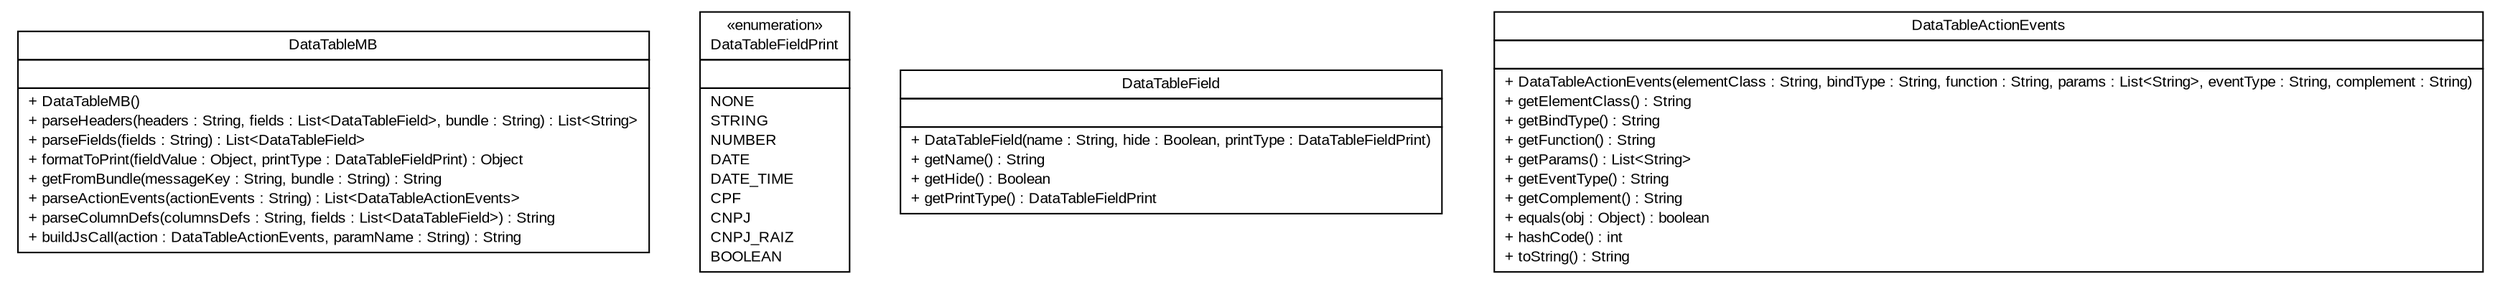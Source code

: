 #!/usr/local/bin/dot
#
# Class diagram 
# Generated by UMLGraph version R5_6 (http://www.umlgraph.org/)
#

digraph G {
	edge [fontname="arial",fontsize=10,labelfontname="arial",labelfontsize=10];
	node [fontname="arial",fontsize=10,shape=plaintext];
	nodesep=0.25;
	ranksep=0.5;
	// br.gov.to.sefaz.presentation.managedbean.composites.DataTableMB
	c12080 [label=<<table title="br.gov.to.sefaz.presentation.managedbean.composites.DataTableMB" border="0" cellborder="1" cellspacing="0" cellpadding="2" port="p" href="./DataTableMB.html">
		<tr><td><table border="0" cellspacing="0" cellpadding="1">
<tr><td align="center" balign="center"> DataTableMB </td></tr>
		</table></td></tr>
		<tr><td><table border="0" cellspacing="0" cellpadding="1">
<tr><td align="left" balign="left">  </td></tr>
		</table></td></tr>
		<tr><td><table border="0" cellspacing="0" cellpadding="1">
<tr><td align="left" balign="left"> + DataTableMB() </td></tr>
<tr><td align="left" balign="left"> + parseHeaders(headers : String, fields : List&lt;DataTableField&gt;, bundle : String) : List&lt;String&gt; </td></tr>
<tr><td align="left" balign="left"> + parseFields(fields : String) : List&lt;DataTableField&gt; </td></tr>
<tr><td align="left" balign="left"> + formatToPrint(fieldValue : Object, printType : DataTableFieldPrint) : Object </td></tr>
<tr><td align="left" balign="left"> + getFromBundle(messageKey : String, bundle : String) : String </td></tr>
<tr><td align="left" balign="left"> + parseActionEvents(actionEvents : String) : List&lt;DataTableActionEvents&gt; </td></tr>
<tr><td align="left" balign="left"> + parseColumnDefs(columnsDefs : String, fields : List&lt;DataTableField&gt;) : String </td></tr>
<tr><td align="left" balign="left"> + buildJsCall(action : DataTableActionEvents, paramName : String) : String </td></tr>
		</table></td></tr>
		</table>>, URL="./DataTableMB.html", fontname="arial", fontcolor="black", fontsize=10.0];
	// br.gov.to.sefaz.presentation.managedbean.composites.DataTableFieldPrint
	c12081 [label=<<table title="br.gov.to.sefaz.presentation.managedbean.composites.DataTableFieldPrint" border="0" cellborder="1" cellspacing="0" cellpadding="2" port="p" href="./DataTableFieldPrint.html">
		<tr><td><table border="0" cellspacing="0" cellpadding="1">
<tr><td align="center" balign="center"> &#171;enumeration&#187; </td></tr>
<tr><td align="center" balign="center"> DataTableFieldPrint </td></tr>
		</table></td></tr>
		<tr><td><table border="0" cellspacing="0" cellpadding="1">
<tr><td align="left" balign="left">  </td></tr>
		</table></td></tr>
		<tr><td><table border="0" cellspacing="0" cellpadding="1">
<tr><td align="left" balign="left"> NONE </td></tr>
<tr><td align="left" balign="left"> STRING </td></tr>
<tr><td align="left" balign="left"> NUMBER </td></tr>
<tr><td align="left" balign="left"> DATE </td></tr>
<tr><td align="left" balign="left"> DATE_TIME </td></tr>
<tr><td align="left" balign="left"> CPF </td></tr>
<tr><td align="left" balign="left"> CNPJ </td></tr>
<tr><td align="left" balign="left"> CNPJ_RAIZ </td></tr>
<tr><td align="left" balign="left"> BOOLEAN </td></tr>
		</table></td></tr>
		</table>>, URL="./DataTableFieldPrint.html", fontname="arial", fontcolor="black", fontsize=10.0];
	// br.gov.to.sefaz.presentation.managedbean.composites.DataTableField
	c12082 [label=<<table title="br.gov.to.sefaz.presentation.managedbean.composites.DataTableField" border="0" cellborder="1" cellspacing="0" cellpadding="2" port="p" href="./DataTableField.html">
		<tr><td><table border="0" cellspacing="0" cellpadding="1">
<tr><td align="center" balign="center"> DataTableField </td></tr>
		</table></td></tr>
		<tr><td><table border="0" cellspacing="0" cellpadding="1">
<tr><td align="left" balign="left">  </td></tr>
		</table></td></tr>
		<tr><td><table border="0" cellspacing="0" cellpadding="1">
<tr><td align="left" balign="left"> + DataTableField(name : String, hide : Boolean, printType : DataTableFieldPrint) </td></tr>
<tr><td align="left" balign="left"> + getName() : String </td></tr>
<tr><td align="left" balign="left"> + getHide() : Boolean </td></tr>
<tr><td align="left" balign="left"> + getPrintType() : DataTableFieldPrint </td></tr>
		</table></td></tr>
		</table>>, URL="./DataTableField.html", fontname="arial", fontcolor="black", fontsize=10.0];
	// br.gov.to.sefaz.presentation.managedbean.composites.DataTableActionEvents
	c12083 [label=<<table title="br.gov.to.sefaz.presentation.managedbean.composites.DataTableActionEvents" border="0" cellborder="1" cellspacing="0" cellpadding="2" port="p" href="./DataTableActionEvents.html">
		<tr><td><table border="0" cellspacing="0" cellpadding="1">
<tr><td align="center" balign="center"> DataTableActionEvents </td></tr>
		</table></td></tr>
		<tr><td><table border="0" cellspacing="0" cellpadding="1">
<tr><td align="left" balign="left">  </td></tr>
		</table></td></tr>
		<tr><td><table border="0" cellspacing="0" cellpadding="1">
<tr><td align="left" balign="left"> + DataTableActionEvents(elementClass : String, bindType : String, function : String, params : List&lt;String&gt;, eventType : String, complement : String) </td></tr>
<tr><td align="left" balign="left"> + getElementClass() : String </td></tr>
<tr><td align="left" balign="left"> + getBindType() : String </td></tr>
<tr><td align="left" balign="left"> + getFunction() : String </td></tr>
<tr><td align="left" balign="left"> + getParams() : List&lt;String&gt; </td></tr>
<tr><td align="left" balign="left"> + getEventType() : String </td></tr>
<tr><td align="left" balign="left"> + getComplement() : String </td></tr>
<tr><td align="left" balign="left"> + equals(obj : Object) : boolean </td></tr>
<tr><td align="left" balign="left"> + hashCode() : int </td></tr>
<tr><td align="left" balign="left"> + toString() : String </td></tr>
		</table></td></tr>
		</table>>, URL="./DataTableActionEvents.html", fontname="arial", fontcolor="black", fontsize=10.0];
}

